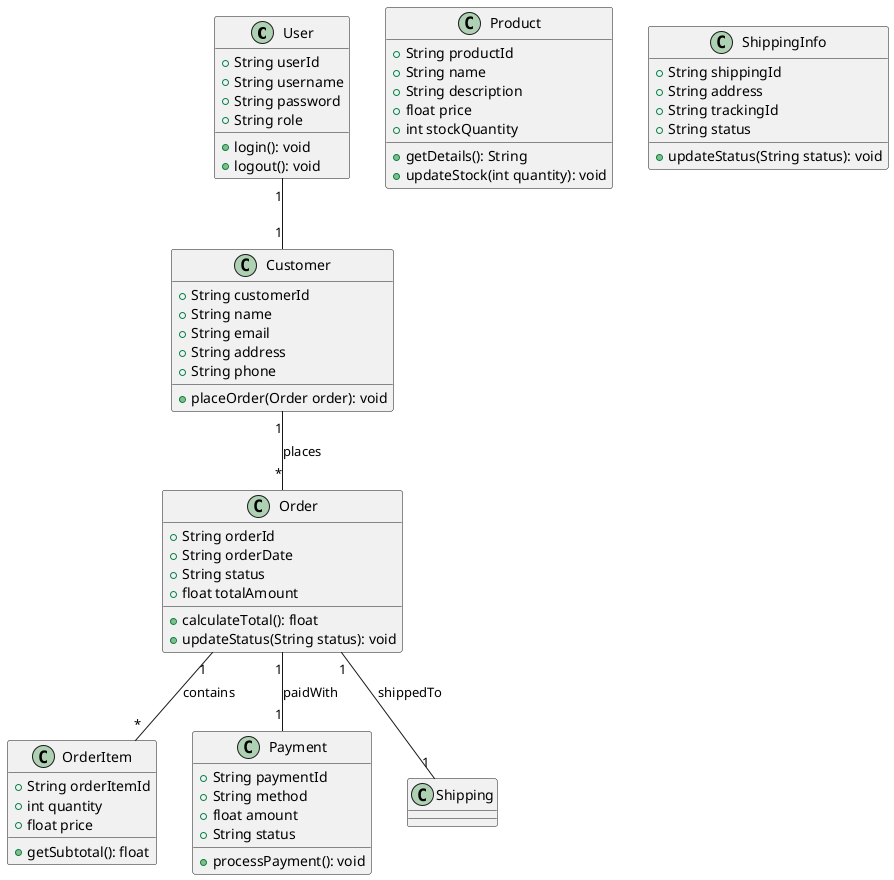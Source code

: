 @startuml
class User {
  +String userId
  +String username
  +String password
  +String role
  +login(): void
  +logout(): void
}

class Customer {
  +String customerId
  +String name
  +String email
  +String address
  +String phone
  +placeOrder(Order order): void
}

class Product {
  +String productId
  +String name
  +String description
  +float price
  +int stockQuantity
  +getDetails(): String
  +updateStock(int quantity): void
}

class Order {
  +String orderId
  +String orderDate
  +String status
  +float totalAmount
  +calculateTotal(): float
  +updateStatus(String status): void
}

class OrderItem {
  +String orderItemId
  +int quantity
  +float price
  +getSubtotal(): float
}

class Payment {
  +String paymentId
  +String method
  +float amount
  +String status
  +processPayment(): void
}

class ShippingInfo {
  +String shippingId
  +String address
  +String trackingId
  +String status
  +updateStatus(String status): void
}

User "1" -- "1" Customer
Customer "1" -- "*" Order : places
Order "1" -- "*" OrderItem : contains
Order "1" -- "1" Payment : paidWith
Order "1" -- "1" Shipping : shippedTo
@enduml
